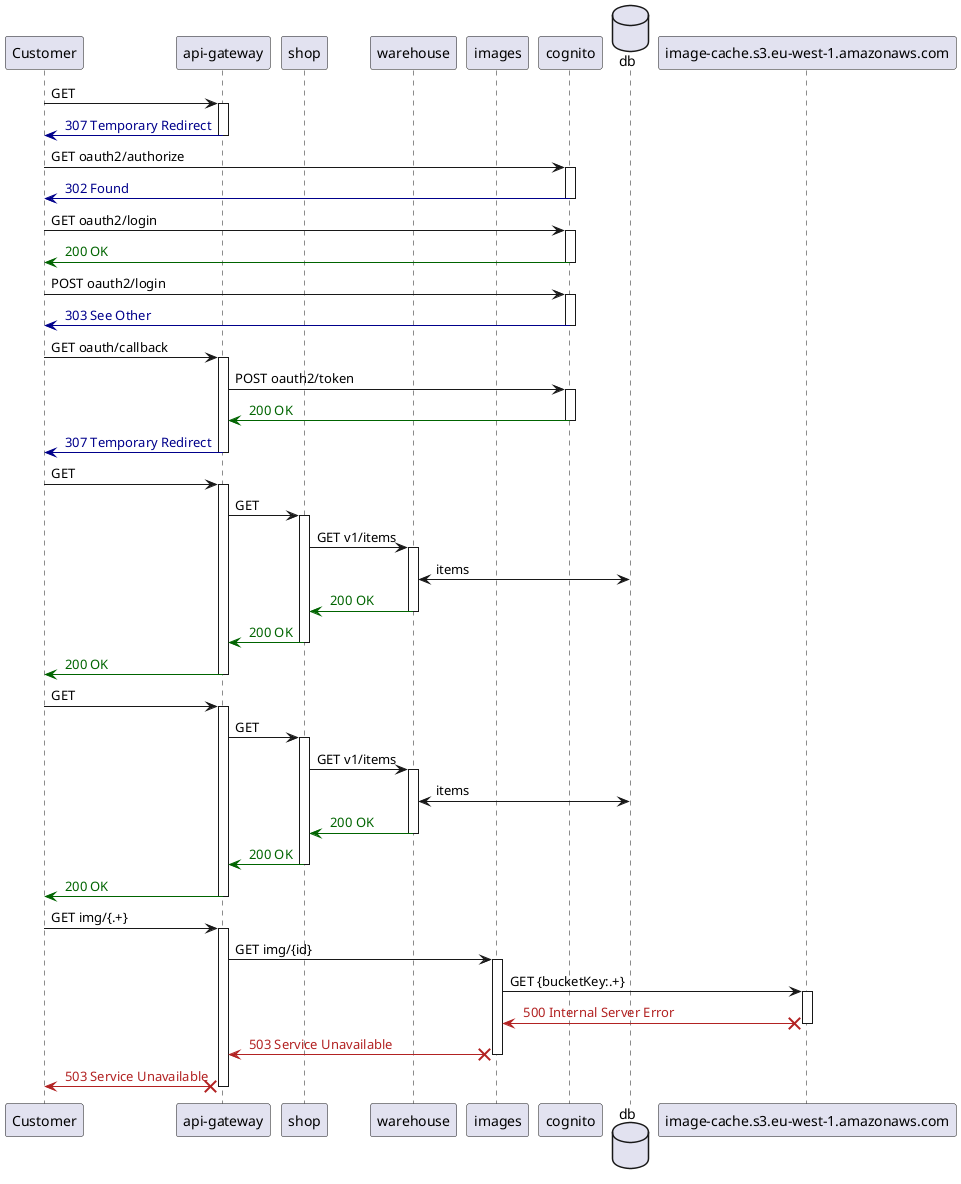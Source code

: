 @startuml
    participant "Customer"
participant "api-gateway"
participant "shop"
participant "warehouse"
participant "images"
participant "cognito"
database "db"
participant "image-cache.s3.eu-west-1.amazonaws.com"
"Customer" -> "api-gateway": GET
activate "api-gateway"

"api-gateway" -[#DarkBlue]> "Customer": <color:DarkBlue> 307 Temporary Redirect
deactivate "api-gateway"
"Customer" -> "cognito": GET oauth2/authorize
activate "cognito"

"cognito" -[#DarkBlue]> "Customer": <color:DarkBlue> 302 Found
deactivate "cognito"
"Customer" -> "cognito": GET oauth2/login
activate "cognito"

"cognito" -[#DarkGreen]> "Customer": <color:DarkGreen> 200 OK
deactivate "cognito"
"Customer" -> "cognito": POST oauth2/login
activate "cognito"

"cognito" -[#DarkBlue]> "Customer": <color:DarkBlue> 303 See Other
deactivate "cognito"
"Customer" -> "api-gateway": GET oauth/callback
activate "api-gateway"
"api-gateway" -> "cognito": POST oauth2/token
activate "cognito"

"cognito" -[#DarkGreen]> "api-gateway": <color:DarkGreen> 200 OK
deactivate "cognito"
"api-gateway" -[#DarkBlue]> "Customer": <color:DarkBlue> 307 Temporary Redirect
deactivate "api-gateway"
"Customer" -> "api-gateway": GET
activate "api-gateway"
"api-gateway" -> "shop": GET
activate "shop"
"shop" -> "warehouse": GET v1/items
activate "warehouse"
"warehouse" <-> "db": items
"warehouse" -[#DarkGreen]> "shop": <color:DarkGreen> 200 OK
deactivate "warehouse"
"shop" -[#DarkGreen]> "api-gateway": <color:DarkGreen> 200 OK
deactivate "shop"
"api-gateway" -[#DarkGreen]> "Customer": <color:DarkGreen> 200 OK
deactivate "api-gateway"
"Customer" -> "api-gateway": GET
activate "api-gateway"
"api-gateway" -> "shop": GET
activate "shop"
"shop" -> "warehouse": GET v1/items
activate "warehouse"
"warehouse" <-> "db": items
"warehouse" -[#DarkGreen]> "shop": <color:DarkGreen> 200 OK
deactivate "warehouse"
"shop" -[#DarkGreen]> "api-gateway": <color:DarkGreen> 200 OK
deactivate "shop"
"api-gateway" -[#DarkGreen]> "Customer": <color:DarkGreen> 200 OK
deactivate "api-gateway"
"Customer" -> "api-gateway": GET img/{.+}
activate "api-gateway"
"api-gateway" -> "images": GET img/{id}
activate "images"
"images" -> "image-cache.s3.eu-west-1.amazonaws.com": GET {bucketKey:.+}
activate "image-cache.s3.eu-west-1.amazonaws.com"

"image-cache.s3.eu-west-1.amazonaws.com" X-[#FireBrick]> "images": <color:FireBrick> 500 Internal Server Error
deactivate "image-cache.s3.eu-west-1.amazonaws.com"
"images" X-[#FireBrick]> "api-gateway": <color:FireBrick> 503 Service Unavailable
deactivate "images"
"api-gateway" X-[#FireBrick]> "Customer": <color:FireBrick> 503 Service Unavailable
deactivate "api-gateway"
@enduml
